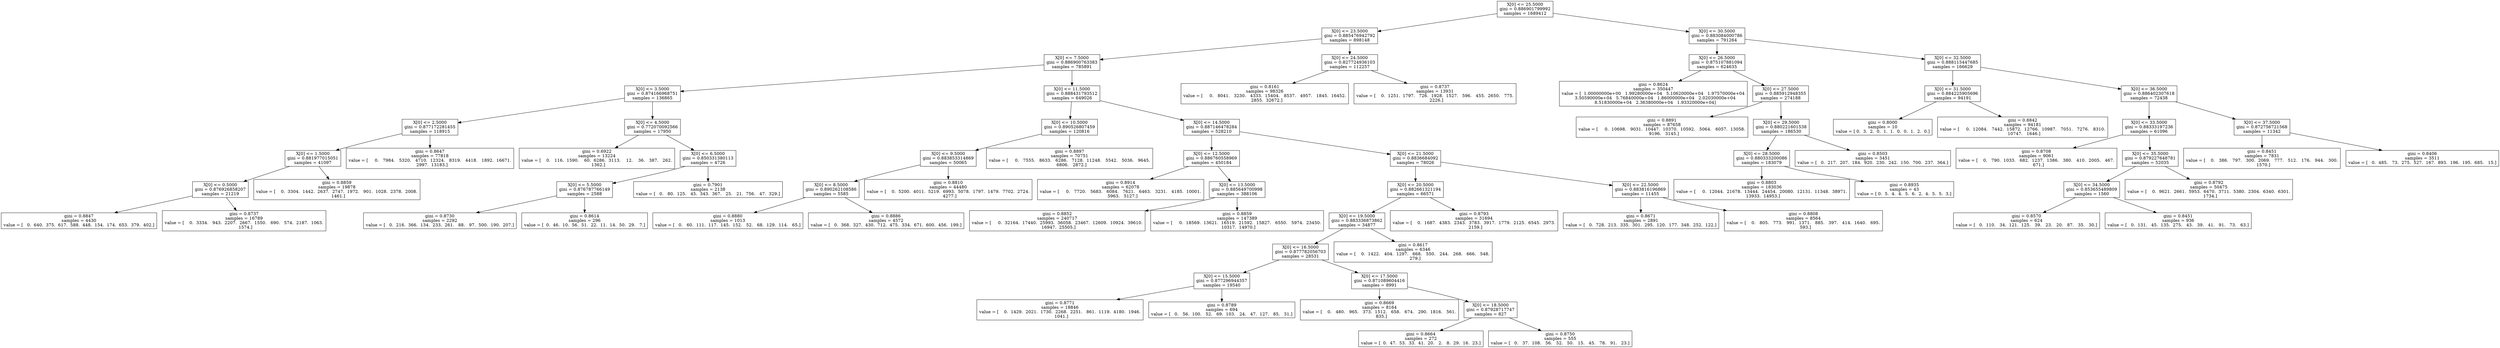 digraph Tree {
0 [label="X[0] <= 25.5000\ngini = 0.886901799992\nsamples = 1689412", shape="box"] ;
1 [label="X[0] <= 23.5000\ngini = 0.885476942792\nsamples = 898148", shape="box"] ;
0 -> 1 ;
2 [label="X[0] <= 7.5000\ngini = 0.886900763383\nsamples = 785891", shape="box"] ;
1 -> 2 ;
3 [label="X[0] <= 3.5000\ngini = 0.874166968751\nsamples = 136865", shape="box"] ;
2 -> 3 ;
4 [label="X[0] <= 2.5000\ngini = 0.877172281455\nsamples = 118915", shape="box"] ;
3 -> 4 ;
5 [label="X[0] <= 1.5000\ngini = 0.881977015051\nsamples = 41097", shape="box"] ;
4 -> 5 ;
6 [label="X[0] <= 0.5000\ngini = 0.876926858207\nsamples = 21219", shape="box"] ;
5 -> 6 ;
7 [label="gini = 0.8847\nsamples = 4430\nvalue = [   0.  640.  375.  617.  588.  448.  154.  174.  653.  379.  402.]", shape="box"] ;
6 -> 7 ;
8 [label="gini = 0.8737\nsamples = 16789\nvalue = [    0.  3334.   943.  2207.  2667.  1550.   690.   574.  2187.  1063.
  1574.]", shape="box"] ;
6 -> 8 ;
9 [label="gini = 0.8859\nsamples = 19878\nvalue = [    0.  3304.  1442.  2637.  2747.  1972.   901.  1028.  2378.  2008.
  1461.]", shape="box"] ;
5 -> 9 ;
10 [label="gini = 0.8647\nsamples = 77818\nvalue = [     0.   7984.   5320.   4710.  12324.   8319.   4418.   1892.  16671.
   2997.  13183.]", shape="box"] ;
4 -> 10 ;
11 [label="X[0] <= 4.5000\ngini = 0.772070092566\nsamples = 17950", shape="box"] ;
3 -> 11 ;
12 [label="gini = 0.6922\nsamples = 13224\nvalue = [    0.   116.  1590.    60.  6286.  3113.    12.    36.   387.   262.
  1362.]", shape="box"] ;
11 -> 12 ;
13 [label="X[0] <= 6.5000\ngini = 0.850331380113\nsamples = 4726", shape="box"] ;
11 -> 13 ;
14 [label="X[0] <= 5.5000\ngini = 0.876787766149\nsamples = 2588", shape="box"] ;
13 -> 14 ;
15 [label="gini = 0.8730\nsamples = 2292\nvalue = [   0.  216.  366.  134.  233.  261.   88.   97.  500.  190.  207.]", shape="box"] ;
14 -> 15 ;
16 [label="gini = 0.8614\nsamples = 296\nvalue = [  0.  46.  10.  56.  51.  22.  11.  14.  50.  29.   7.]", shape="box"] ;
14 -> 16 ;
17 [label="gini = 0.7901\nsamples = 2138\nvalue = [   0.   80.  125.   45.  343.  367.   25.   21.  756.   47.  329.]", shape="box"] ;
13 -> 17 ;
18 [label="X[0] <= 11.5000\ngini = 0.888431793512\nsamples = 649026", shape="box"] ;
2 -> 18 ;
19 [label="X[0] <= 10.5000\ngini = 0.890526807459\nsamples = 120816", shape="box"] ;
18 -> 19 ;
20 [label="X[0] <= 9.5000\ngini = 0.883853314869\nsamples = 50065", shape="box"] ;
19 -> 20 ;
21 [label="X[0] <= 8.5000\ngini = 0.890262108586\nsamples = 5585", shape="box"] ;
20 -> 21 ;
22 [label="gini = 0.8880\nsamples = 1013\nvalue = [   0.   60.  111.  117.  145.  152.   52.   68.  129.  114.   65.]", shape="box"] ;
21 -> 22 ;
23 [label="gini = 0.8886\nsamples = 4572\nvalue = [   0.  368.  327.  430.  712.  475.  334.  671.  600.  456.  199.]", shape="box"] ;
21 -> 23 ;
24 [label="gini = 0.8810\nsamples = 44480\nvalue = [    0.  5200.  4011.  5219.  6993.  5078.  1797.  1479.  7702.  2724.
  4277.]", shape="box"] ;
20 -> 24 ;
25 [label="gini = 0.8897\nsamples = 70751\nvalue = [     0.   7555.   8633.   6286.   7128.  11248.   5542.   5036.   9645.
   6806.   2872.]", shape="box"] ;
19 -> 25 ;
26 [label="X[0] <= 14.5000\ngini = 0.887146478284\nsamples = 528210", shape="box"] ;
18 -> 26 ;
27 [label="X[0] <= 12.5000\ngini = 0.886760558969\nsamples = 450184", shape="box"] ;
26 -> 27 ;
28 [label="gini = 0.8914\nsamples = 62078\nvalue = [     0.   7720.   5683.   6084.   7621.   6463.   3231.   4185.  10001.
   5963.   5127.]", shape="box"] ;
27 -> 28 ;
29 [label="X[0] <= 13.5000\ngini = 0.885649700998\nsamples = 388106", shape="box"] ;
27 -> 29 ;
30 [label="gini = 0.8852\nsamples = 240717\nvalue = [     0.  32164.  17440.  25993.  36058.  23467.  12609.  10924.  39610.
  16947.  25505.]", shape="box"] ;
29 -> 30 ;
31 [label="gini = 0.8859\nsamples = 147389\nvalue = [     0.  18569.  13621.  16519.  21592.  15827.   6550.   5974.  23450.
  10317.  14970.]", shape="box"] ;
29 -> 31 ;
32 [label="X[0] <= 21.5000\ngini = 0.8836684092\nsamples = 78026", shape="box"] ;
26 -> 32 ;
33 [label="X[0] <= 20.5000\ngini = 0.882661321194\nsamples = 66571", shape="box"] ;
32 -> 33 ;
34 [label="X[0] <= 19.5000\ngini = 0.883336873862\nsamples = 34877", shape="box"] ;
33 -> 34 ;
35 [label="X[0] <= 16.5000\ngini = 0.877782056703\nsamples = 28531", shape="box"] ;
34 -> 35 ;
36 [label="X[0] <= 15.5000\ngini = 0.877296944357\nsamples = 19540", shape="box"] ;
35 -> 36 ;
37 [label="gini = 0.8771\nsamples = 18846\nvalue = [    0.  1429.  2021.  1730.  2268.  2251.   861.  1119.  4180.  1946.
  1041.]", shape="box"] ;
36 -> 37 ;
38 [label="gini = 0.8789\nsamples = 694\nvalue = [   0.   56.  100.   52.   69.  103.   24.   47.  127.   85.   31.]", shape="box"] ;
36 -> 38 ;
39 [label="X[0] <= 17.5000\ngini = 0.871089604416\nsamples = 8991", shape="box"] ;
35 -> 39 ;
40 [label="gini = 0.8669\nsamples = 8164\nvalue = [    0.   480.   965.   373.  1512.   658.   674.   290.  1816.   561.
   835.]", shape="box"] ;
39 -> 40 ;
41 [label="X[0] <= 18.5000\ngini = 0.87928717747\nsamples = 827", shape="box"] ;
39 -> 41 ;
42 [label="gini = 0.8664\nsamples = 272\nvalue = [  0.  47.  53.  33.  41.  20.   2.   8.  29.  16.  23.]", shape="box"] ;
41 -> 42 ;
43 [label="gini = 0.8750\nsamples = 555\nvalue = [   0.   37.  108.   56.   52.   50.   15.   45.   78.   91.   23.]", shape="box"] ;
41 -> 43 ;
44 [label="gini = 0.8617\nsamples = 6346\nvalue = [    0.  1422.   404.  1297.   668.   550.   244.   268.   666.   548.
   279.]", shape="box"] ;
34 -> 44 ;
45 [label="gini = 0.8793\nsamples = 31694\nvalue = [    0.  1687.  4383.  2343.  3783.  3917.  1779.  2125.  6545.  2973.
  2159.]", shape="box"] ;
33 -> 45 ;
46 [label="X[0] <= 22.5000\ngini = 0.883816196869\nsamples = 11455", shape="box"] ;
32 -> 46 ;
47 [label="gini = 0.8671\nsamples = 2891\nvalue = [   0.  728.  213.  335.  301.  295.  120.  177.  348.  252.  122.]", shape="box"] ;
46 -> 47 ;
48 [label="gini = 0.8808\nsamples = 8564\nvalue = [    0.   805.   773.   991.  1371.   885.   397.   414.  1640.   695.
   593.]", shape="box"] ;
46 -> 48 ;
49 [label="X[0] <= 24.5000\ngini = 0.827724936103\nsamples = 112257", shape="box"] ;
1 -> 49 ;
50 [label="gini = 0.8161\nsamples = 98326\nvalue = [     0.   8041.   3230.   4333.  15404.   8537.   4957.   1845.  16452.
   2855.  32672.]", shape="box"] ;
49 -> 50 ;
51 [label="gini = 0.8737\nsamples = 13931\nvalue = [    0.  1251.  1797.   726.  1928.  1527.   596.   455.  2650.   775.
  2226.]", shape="box"] ;
49 -> 51 ;
52 [label="X[0] <= 30.5000\ngini = 0.883084000786\nsamples = 791264", shape="box"] ;
0 -> 52 ;
53 [label="X[0] <= 26.5000\ngini = 0.875107881094\nsamples = 624635", shape="box"] ;
52 -> 53 ;
54 [label="gini = 0.8624\nsamples = 350447\nvalue = [  1.00000000e+00   1.99280000e+04   5.10620000e+04   1.97570000e+04
   3.50590000e+04   5.76840000e+04   1.86000000e+04   2.02030000e+04
   8.51830000e+04   2.36380000e+04   1.93320000e+04]", shape="box"] ;
53 -> 54 ;
55 [label="X[0] <= 27.5000\ngini = 0.885912948355\nsamples = 274188", shape="box"] ;
53 -> 55 ;
56 [label="gini = 0.8891\nsamples = 87658\nvalue = [     0.  10698.   9031.  10447.  10370.  10592.   5064.   6057.  13058.
   9196.   3145.]", shape="box"] ;
55 -> 56 ;
57 [label="X[0] <= 29.5000\ngini = 0.880221601538\nsamples = 186530", shape="box"] ;
55 -> 57 ;
58 [label="X[0] <= 28.5000\ngini = 0.880333200086\nsamples = 183079", shape="box"] ;
57 -> 58 ;
59 [label="gini = 0.8803\nsamples = 183036\nvalue = [     0.  12044.  21678.  13444.  24454.  20080.  12131.  11348.  38971.
  13933.  14953.]", shape="box"] ;
58 -> 59 ;
60 [label="gini = 0.8935\nsamples = 43\nvalue = [ 0.  5.  4.  4.  5.  6.  2.  4.  5.  5.  3.]", shape="box"] ;
58 -> 60 ;
61 [label="gini = 0.8503\nsamples = 3451\nvalue = [   0.  217.  207.  184.  920.  230.  242.  150.  700.  237.  364.]", shape="box"] ;
57 -> 61 ;
62 [label="X[0] <= 32.5000\ngini = 0.888115447685\nsamples = 166629", shape="box"] ;
52 -> 62 ;
63 [label="X[0] <= 31.5000\ngini = 0.884225905696\nsamples = 94191", shape="box"] ;
62 -> 63 ;
64 [label="gini = 0.8000\nsamples = 10\nvalue = [ 0.  3.  2.  0.  1.  1.  0.  0.  1.  2.  0.]", shape="box"] ;
63 -> 64 ;
65 [label="gini = 0.8842\nsamples = 94181\nvalue = [     0.  12084.   7442.  15872.  12766.  10987.   7051.   7276.   8310.
  10747.   1646.]", shape="box"] ;
63 -> 65 ;
66 [label="X[0] <= 36.5000\ngini = 0.886402307618\nsamples = 72438", shape="box"] ;
62 -> 66 ;
67 [label="X[0] <= 33.5000\ngini = 0.88333197236\nsamples = 61096", shape="box"] ;
66 -> 67 ;
68 [label="gini = 0.8708\nsamples = 9061\nvalue = [    0.   790.  1033.   682.  1237.  1386.   380.   410.  2005.   467.
   671.]", shape="box"] ;
67 -> 68 ;
69 [label="X[0] <= 35.5000\ngini = 0.879227648781\nsamples = 52035", shape="box"] ;
67 -> 69 ;
70 [label="X[0] <= 34.5000\ngini = 0.853655489809\nsamples = 1560", shape="box"] ;
69 -> 70 ;
71 [label="gini = 0.8570\nsamples = 624\nvalue = [   0.  110.   34.  121.  125.   39.   23.   20.   87.   35.   30.]", shape="box"] ;
70 -> 71 ;
72 [label="gini = 0.8451\nsamples = 936\nvalue = [   0.  131.   45.  135.  275.   43.   39.   41.   91.   73.   63.]", shape="box"] ;
70 -> 72 ;
73 [label="gini = 0.8792\nsamples = 50475\nvalue = [    0.  9621.  2661.  5953.  6470.  3711.  5380.  2304.  6340.  6301.
  1734.]", shape="box"] ;
69 -> 73 ;
74 [label="X[0] <= 37.5000\ngini = 0.872756721568\nsamples = 11342", shape="box"] ;
66 -> 74 ;
75 [label="gini = 0.8451\nsamples = 7831\nvalue = [    0.   386.   797.   300.  2069.   777.   512.   176.   944.   300.
  1570.]", shape="box"] ;
74 -> 75 ;
76 [label="gini = 0.8406\nsamples = 3511\nvalue = [   0.  485.   73.  275.  527.  167.  893.  196.  195.  685.   15.]", shape="box"] ;
74 -> 76 ;
}